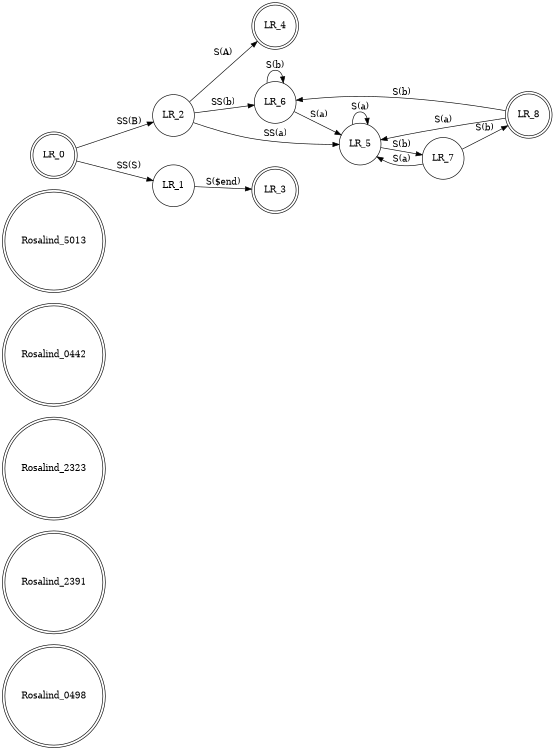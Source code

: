 digraph finite_state_machine {
	rankdir=LR size="8,5"
	node [shape=doublecircle]
	Rosalind_0498
	Rosalind_2391
	Rosalind_2323
	Rosalind_0442
	Rosalind_5013
	LR_0
	LR_3
	LR_4
	LR_8
	node [shape=circle]
	LR_0 -> LR_2 [label="SS(B)"]
	LR_0 -> LR_1 [label="SS(S)"]
	LR_1 -> LR_3 [label="S($end)"]
	LR_2 -> LR_6 [label="SS(b)"]
	LR_2 -> LR_5 [label="SS(a)"]
	LR_2 -> LR_4 [label="S(A)"]
	LR_5 -> LR_7 [label="S(b)"]
	LR_5 -> LR_5 [label="S(a)"]
	LR_6 -> LR_6 [label="S(b)"]
	LR_6 -> LR_5 [label="S(a)"]
	LR_7 -> LR_8 [label="S(b)"]
	LR_7 -> LR_5 [label="S(a)"]
	LR_8 -> LR_6 [label="S(b)"]
	LR_8 -> LR_5 [label="S(a)"]
}
